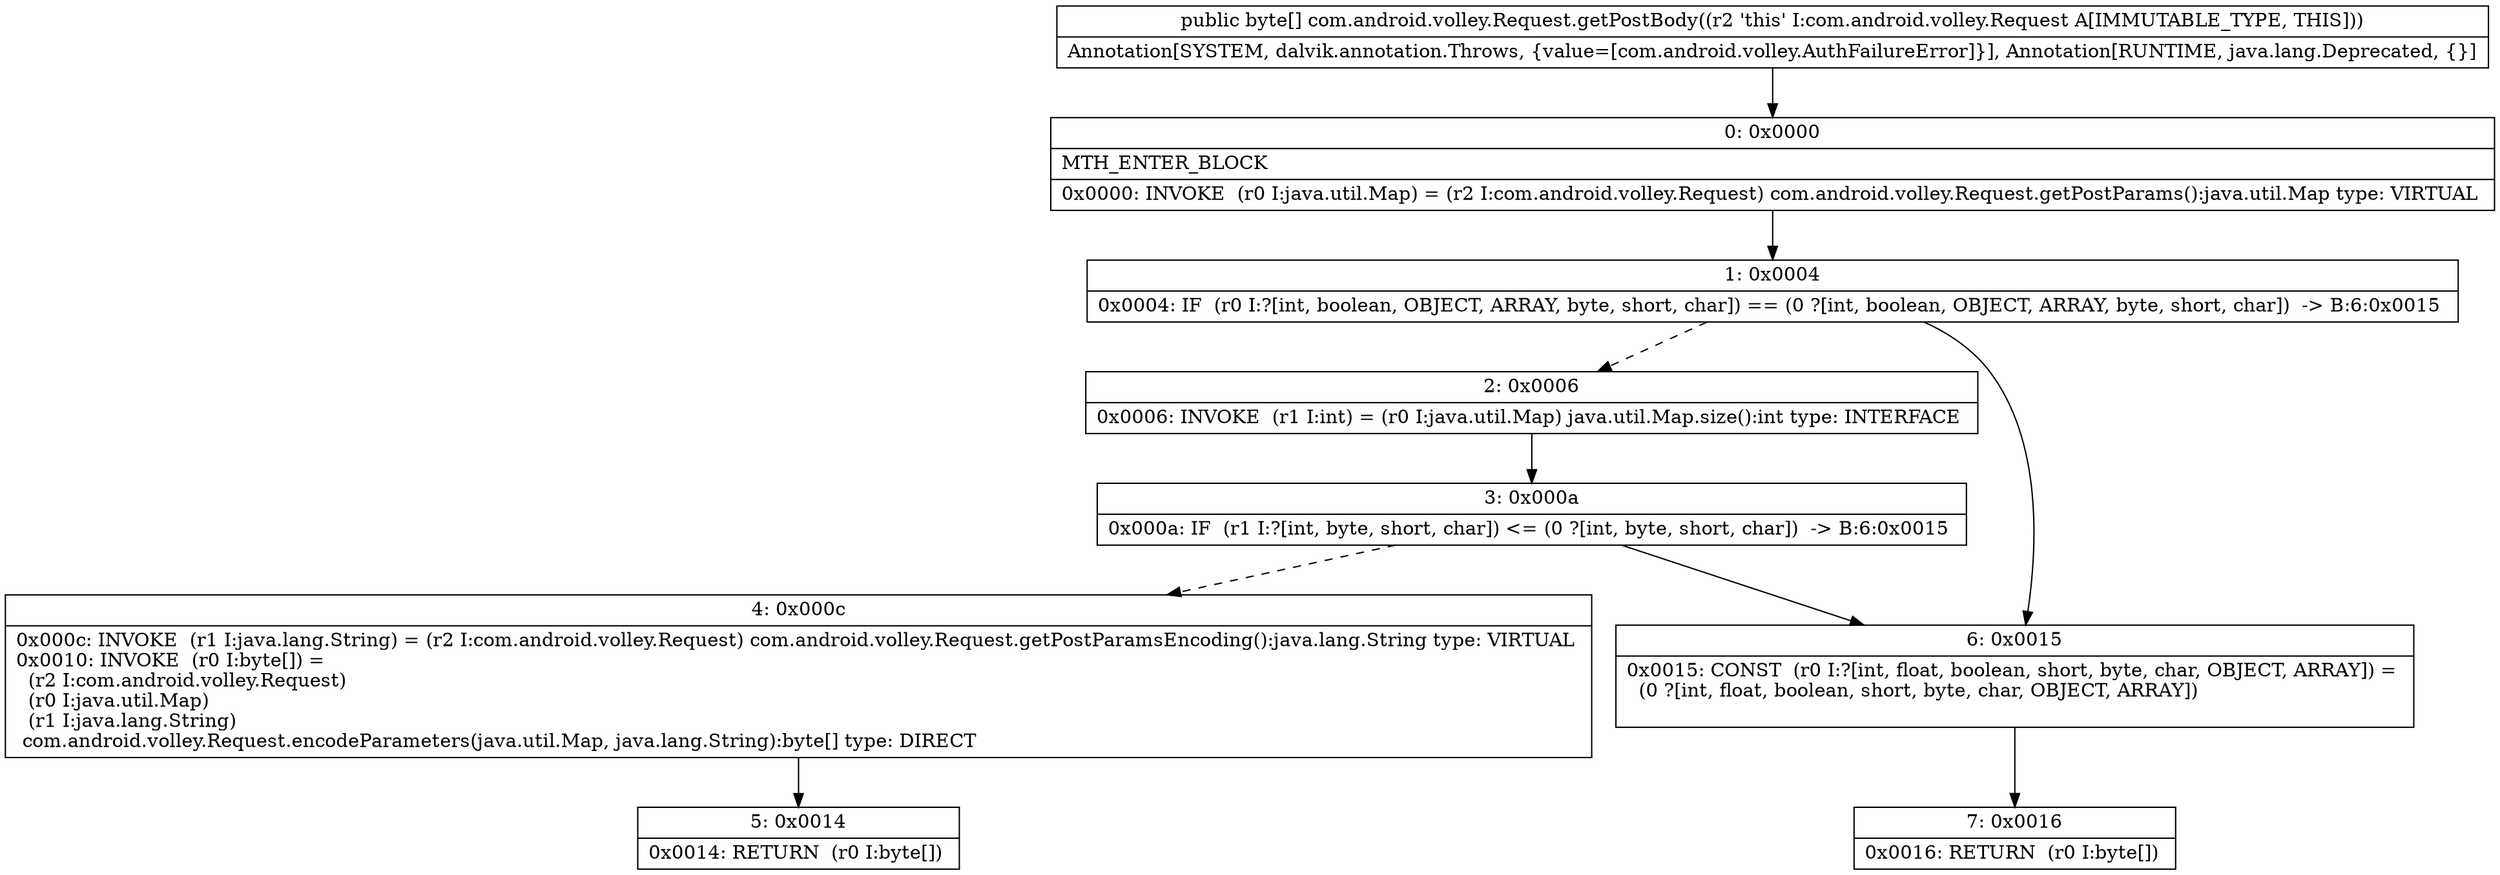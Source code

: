 digraph "CFG forcom.android.volley.Request.getPostBody()[B" {
Node_0 [shape=record,label="{0\:\ 0x0000|MTH_ENTER_BLOCK\l|0x0000: INVOKE  (r0 I:java.util.Map) = (r2 I:com.android.volley.Request) com.android.volley.Request.getPostParams():java.util.Map type: VIRTUAL \l}"];
Node_1 [shape=record,label="{1\:\ 0x0004|0x0004: IF  (r0 I:?[int, boolean, OBJECT, ARRAY, byte, short, char]) == (0 ?[int, boolean, OBJECT, ARRAY, byte, short, char])  \-\> B:6:0x0015 \l}"];
Node_2 [shape=record,label="{2\:\ 0x0006|0x0006: INVOKE  (r1 I:int) = (r0 I:java.util.Map) java.util.Map.size():int type: INTERFACE \l}"];
Node_3 [shape=record,label="{3\:\ 0x000a|0x000a: IF  (r1 I:?[int, byte, short, char]) \<= (0 ?[int, byte, short, char])  \-\> B:6:0x0015 \l}"];
Node_4 [shape=record,label="{4\:\ 0x000c|0x000c: INVOKE  (r1 I:java.lang.String) = (r2 I:com.android.volley.Request) com.android.volley.Request.getPostParamsEncoding():java.lang.String type: VIRTUAL \l0x0010: INVOKE  (r0 I:byte[]) = \l  (r2 I:com.android.volley.Request)\l  (r0 I:java.util.Map)\l  (r1 I:java.lang.String)\l com.android.volley.Request.encodeParameters(java.util.Map, java.lang.String):byte[] type: DIRECT \l}"];
Node_5 [shape=record,label="{5\:\ 0x0014|0x0014: RETURN  (r0 I:byte[]) \l}"];
Node_6 [shape=record,label="{6\:\ 0x0015|0x0015: CONST  (r0 I:?[int, float, boolean, short, byte, char, OBJECT, ARRAY]) = \l  (0 ?[int, float, boolean, short, byte, char, OBJECT, ARRAY])\l \l}"];
Node_7 [shape=record,label="{7\:\ 0x0016|0x0016: RETURN  (r0 I:byte[]) \l}"];
MethodNode[shape=record,label="{public byte[] com.android.volley.Request.getPostBody((r2 'this' I:com.android.volley.Request A[IMMUTABLE_TYPE, THIS]))  | Annotation[SYSTEM, dalvik.annotation.Throws, \{value=[com.android.volley.AuthFailureError]\}], Annotation[RUNTIME, java.lang.Deprecated, \{\}]\l}"];
MethodNode -> Node_0;
Node_0 -> Node_1;
Node_1 -> Node_2[style=dashed];
Node_1 -> Node_6;
Node_2 -> Node_3;
Node_3 -> Node_4[style=dashed];
Node_3 -> Node_6;
Node_4 -> Node_5;
Node_6 -> Node_7;
}

